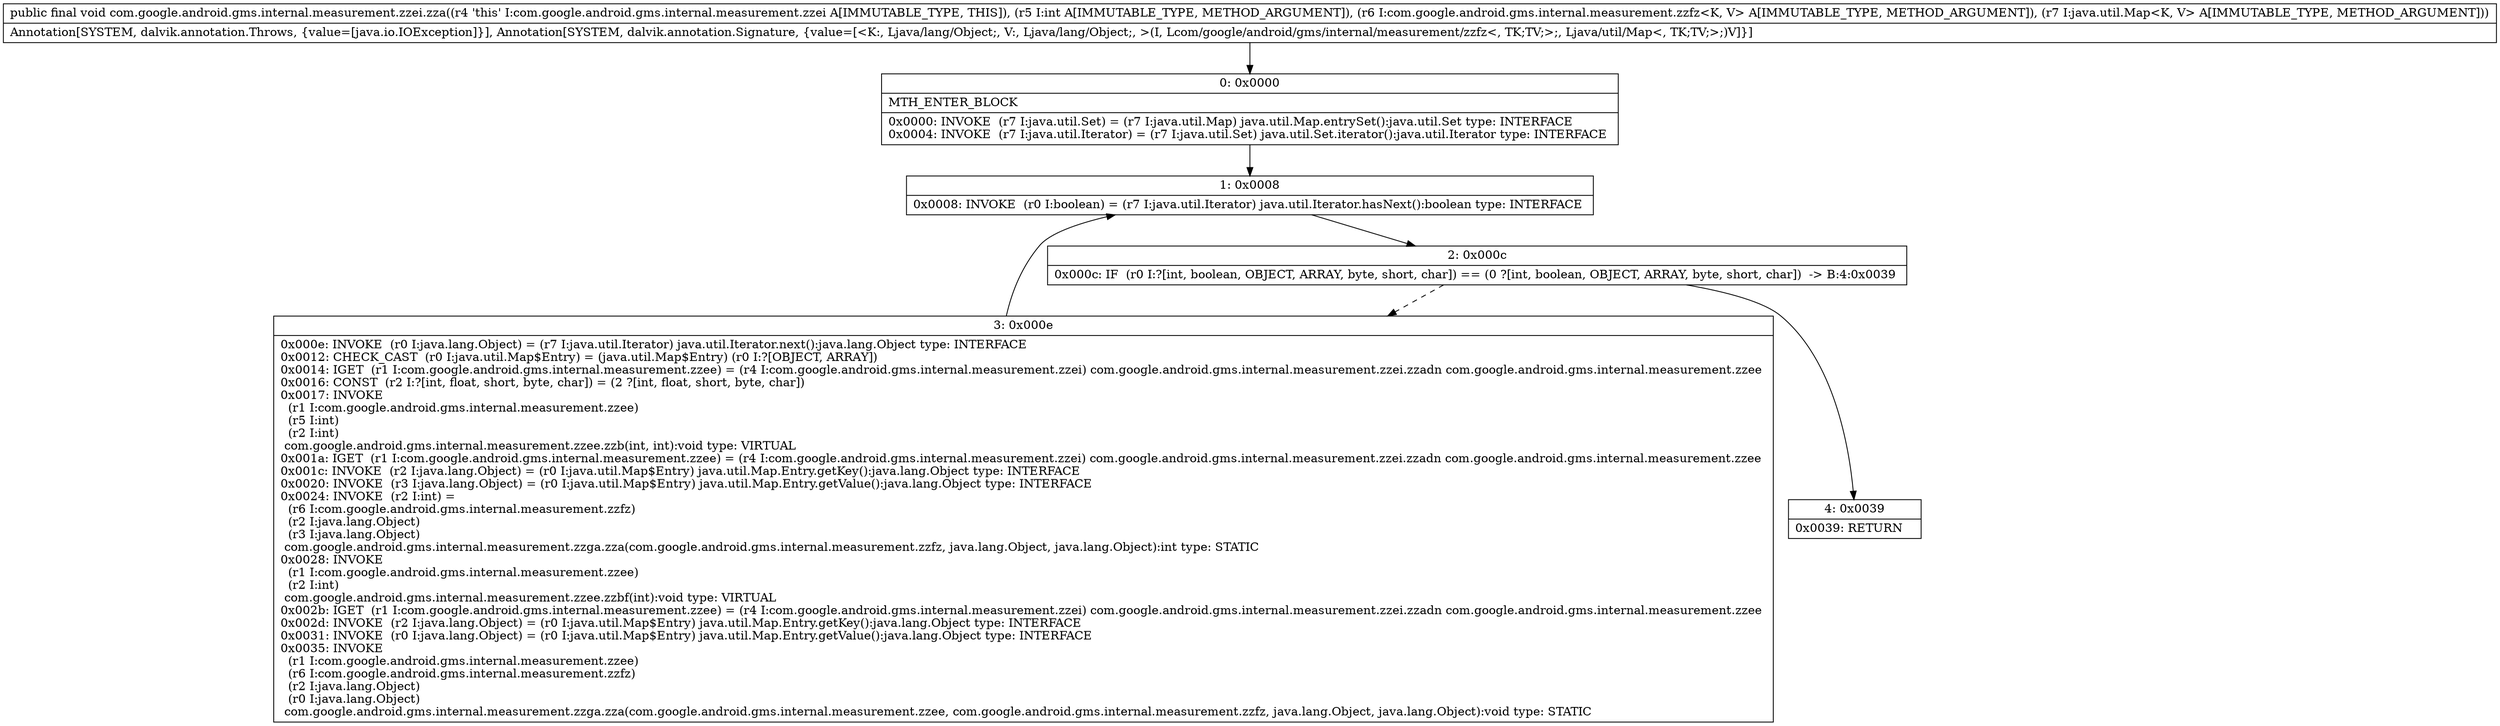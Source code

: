 digraph "CFG forcom.google.android.gms.internal.measurement.zzei.zza(ILcom\/google\/android\/gms\/internal\/measurement\/zzfz;Ljava\/util\/Map;)V" {
Node_0 [shape=record,label="{0\:\ 0x0000|MTH_ENTER_BLOCK\l|0x0000: INVOKE  (r7 I:java.util.Set) = (r7 I:java.util.Map) java.util.Map.entrySet():java.util.Set type: INTERFACE \l0x0004: INVOKE  (r7 I:java.util.Iterator) = (r7 I:java.util.Set) java.util.Set.iterator():java.util.Iterator type: INTERFACE \l}"];
Node_1 [shape=record,label="{1\:\ 0x0008|0x0008: INVOKE  (r0 I:boolean) = (r7 I:java.util.Iterator) java.util.Iterator.hasNext():boolean type: INTERFACE \l}"];
Node_2 [shape=record,label="{2\:\ 0x000c|0x000c: IF  (r0 I:?[int, boolean, OBJECT, ARRAY, byte, short, char]) == (0 ?[int, boolean, OBJECT, ARRAY, byte, short, char])  \-\> B:4:0x0039 \l}"];
Node_3 [shape=record,label="{3\:\ 0x000e|0x000e: INVOKE  (r0 I:java.lang.Object) = (r7 I:java.util.Iterator) java.util.Iterator.next():java.lang.Object type: INTERFACE \l0x0012: CHECK_CAST  (r0 I:java.util.Map$Entry) = (java.util.Map$Entry) (r0 I:?[OBJECT, ARRAY]) \l0x0014: IGET  (r1 I:com.google.android.gms.internal.measurement.zzee) = (r4 I:com.google.android.gms.internal.measurement.zzei) com.google.android.gms.internal.measurement.zzei.zzadn com.google.android.gms.internal.measurement.zzee \l0x0016: CONST  (r2 I:?[int, float, short, byte, char]) = (2 ?[int, float, short, byte, char]) \l0x0017: INVOKE  \l  (r1 I:com.google.android.gms.internal.measurement.zzee)\l  (r5 I:int)\l  (r2 I:int)\l com.google.android.gms.internal.measurement.zzee.zzb(int, int):void type: VIRTUAL \l0x001a: IGET  (r1 I:com.google.android.gms.internal.measurement.zzee) = (r4 I:com.google.android.gms.internal.measurement.zzei) com.google.android.gms.internal.measurement.zzei.zzadn com.google.android.gms.internal.measurement.zzee \l0x001c: INVOKE  (r2 I:java.lang.Object) = (r0 I:java.util.Map$Entry) java.util.Map.Entry.getKey():java.lang.Object type: INTERFACE \l0x0020: INVOKE  (r3 I:java.lang.Object) = (r0 I:java.util.Map$Entry) java.util.Map.Entry.getValue():java.lang.Object type: INTERFACE \l0x0024: INVOKE  (r2 I:int) = \l  (r6 I:com.google.android.gms.internal.measurement.zzfz)\l  (r2 I:java.lang.Object)\l  (r3 I:java.lang.Object)\l com.google.android.gms.internal.measurement.zzga.zza(com.google.android.gms.internal.measurement.zzfz, java.lang.Object, java.lang.Object):int type: STATIC \l0x0028: INVOKE  \l  (r1 I:com.google.android.gms.internal.measurement.zzee)\l  (r2 I:int)\l com.google.android.gms.internal.measurement.zzee.zzbf(int):void type: VIRTUAL \l0x002b: IGET  (r1 I:com.google.android.gms.internal.measurement.zzee) = (r4 I:com.google.android.gms.internal.measurement.zzei) com.google.android.gms.internal.measurement.zzei.zzadn com.google.android.gms.internal.measurement.zzee \l0x002d: INVOKE  (r2 I:java.lang.Object) = (r0 I:java.util.Map$Entry) java.util.Map.Entry.getKey():java.lang.Object type: INTERFACE \l0x0031: INVOKE  (r0 I:java.lang.Object) = (r0 I:java.util.Map$Entry) java.util.Map.Entry.getValue():java.lang.Object type: INTERFACE \l0x0035: INVOKE  \l  (r1 I:com.google.android.gms.internal.measurement.zzee)\l  (r6 I:com.google.android.gms.internal.measurement.zzfz)\l  (r2 I:java.lang.Object)\l  (r0 I:java.lang.Object)\l com.google.android.gms.internal.measurement.zzga.zza(com.google.android.gms.internal.measurement.zzee, com.google.android.gms.internal.measurement.zzfz, java.lang.Object, java.lang.Object):void type: STATIC \l}"];
Node_4 [shape=record,label="{4\:\ 0x0039|0x0039: RETURN   \l}"];
MethodNode[shape=record,label="{public final void com.google.android.gms.internal.measurement.zzei.zza((r4 'this' I:com.google.android.gms.internal.measurement.zzei A[IMMUTABLE_TYPE, THIS]), (r5 I:int A[IMMUTABLE_TYPE, METHOD_ARGUMENT]), (r6 I:com.google.android.gms.internal.measurement.zzfz\<K, V\> A[IMMUTABLE_TYPE, METHOD_ARGUMENT]), (r7 I:java.util.Map\<K, V\> A[IMMUTABLE_TYPE, METHOD_ARGUMENT]))  | Annotation[SYSTEM, dalvik.annotation.Throws, \{value=[java.io.IOException]\}], Annotation[SYSTEM, dalvik.annotation.Signature, \{value=[\<K:, Ljava\/lang\/Object;, V:, Ljava\/lang\/Object;, \>(I, Lcom\/google\/android\/gms\/internal\/measurement\/zzfz\<, TK;TV;\>;, Ljava\/util\/Map\<, TK;TV;\>;)V]\}]\l}"];
MethodNode -> Node_0;
Node_0 -> Node_1;
Node_1 -> Node_2;
Node_2 -> Node_3[style=dashed];
Node_2 -> Node_4;
Node_3 -> Node_1;
}


